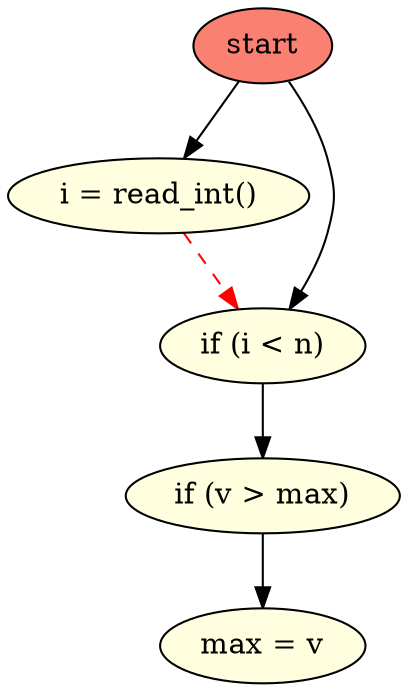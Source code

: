digraph {
  outputorder=edgesfirst;
  1[shape=ellipse, fillcolor=salmon, style=filled, label="start"];
  3[shape=ellipse, fillcolor=lightyellow, style=filled, label="i = read_int()"];
  4[shape=ellipse, fillcolor=lightyellow, style=filled, label="if (i < n)"];
  5[shape=ellipse, fillcolor=lightyellow, style=filled, label="if (v > max)"];
  6[shape=ellipse, fillcolor=lightyellow, style=filled, label="max = v"];
  1 -> 3[style = ""];
  1 -> 4[style = ""];
  4 -> 5[style = ""];
  5 -> 6[style = ""];
  3 -> 4 [style = dashed, color = red];
}
